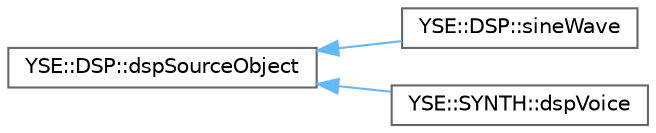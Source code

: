 digraph "Graphical Class Hierarchy"
{
 // LATEX_PDF_SIZE
  bgcolor="transparent";
  edge [fontname=Helvetica,fontsize=10,labelfontname=Helvetica,labelfontsize=10];
  node [fontname=Helvetica,fontsize=10,shape=box,height=0.2,width=0.4];
  rankdir="LR";
  Node0 [id="Node000000",label="YSE::DSP::dspSourceObject",height=0.2,width=0.4,color="grey40", fillcolor="white", style="filled",URL="$class_y_s_e_1_1_d_s_p_1_1dsp_source_object.html",tooltip=" "];
  Node0 -> Node1 [id="edge181_Node000000_Node000001",dir="back",color="steelblue1",style="solid",tooltip=" "];
  Node1 [id="Node000001",label="YSE::DSP::sineWave",height=0.2,width=0.4,color="grey40", fillcolor="white", style="filled",URL="$class_y_s_e_1_1_d_s_p_1_1sine_wave.html",tooltip=" "];
  Node0 -> Node2 [id="edge182_Node000000_Node000002",dir="back",color="steelblue1",style="solid",tooltip=" "];
  Node2 [id="Node000002",label="YSE::SYNTH::dspVoice",height=0.2,width=0.4,color="grey40", fillcolor="white", style="filled",URL="$class_y_s_e_1_1_s_y_n_t_h_1_1dsp_voice.html",tooltip=" "];
}

